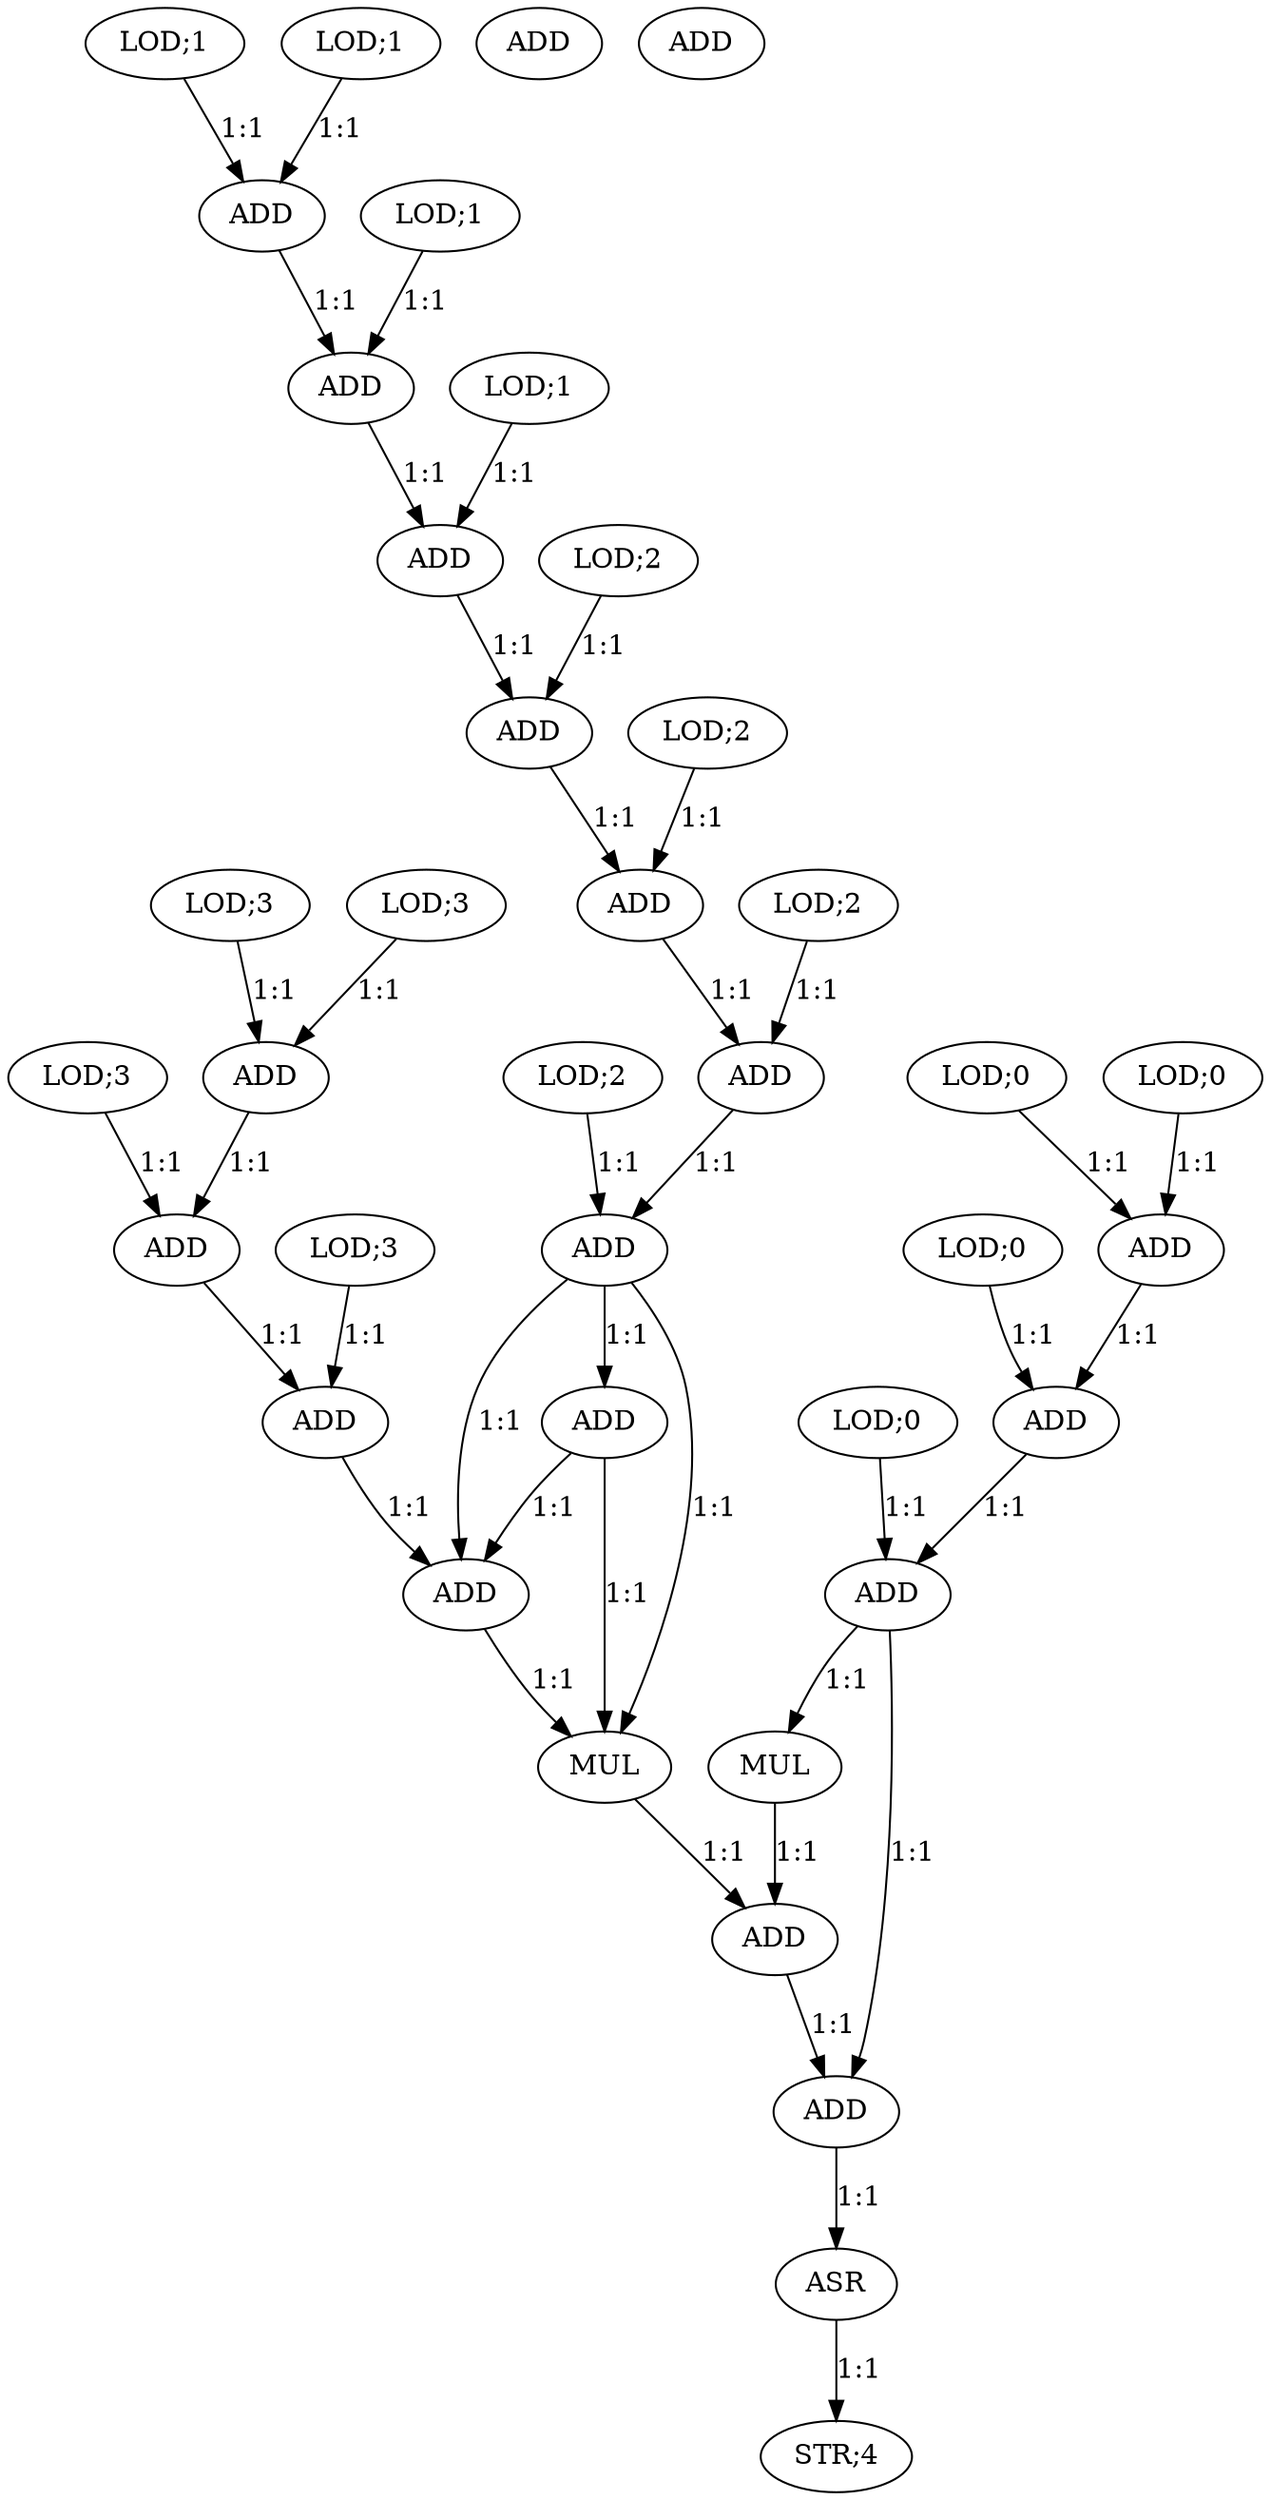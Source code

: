 digraph  {
   0 [label="LOD;0"];
   1 [label="LOD;0"];
   2 [label="ADD"];
   3 [label="LOD;0"];
   4 [label="ADD"];
   5 [label="LOD;0"];
   6 [label="ADD"];
   7 [label="LOD;1"];
   8 [label="LOD;1"];
   9 [label="ADD"];
   10 [label="LOD;1"];
   11 [label="ADD"];
   12 [label="LOD;1"];
   13 [label="ADD"];
   14 [label="LOD;2"];
   15 [label="ADD"];
   16 [label="LOD;2"];
   17 [label="ADD"];
   18 [label="LOD;2"];
   19 [label="ADD"];
   20 [label="LOD;2"];
   21 [label="ADD"];
   22 [label="ADD"];
   23 [label="LOD;3"];
   24 [label="LOD;3"];
   25 [label="ADD"];
   26 [label="LOD;3"];
   27 [label="ADD"];
   28 [label="LOD;3"];
   29 [label="ADD"];
   30 [label="ADD"];
   31 [label="MUL"];
   32 [label="MUL"];
   33 [label="ADD"];
   34 [label="ADD"];
   35 [label="ASR"];
   36 [label="STR;4"];
   37 [label="ADD"];
   38 [label="ADD"];

   0->2 [label="1:1"];
   1->2 [label="1:1"];
   2->4 [label="1:1"];
   3->4 [label="1:1"];
   4->6 [label="1:1"];
   5->6 [label="1:1"];
   6->31 [label="1:1"];
   6->34 [label="1:1"];
   7->9 [label="1:1"];
   8->9 [label="1:1"];
   9->11 [label="1:1"];
   10->11 [label="1:1"];
   11->13 [label="1:1"];
   12->13 [label="1:1"];
   13->15 [label="1:1"];
   14->15 [label="1:1"];
   15->17 [label="1:1"];
   16->17 [label="1:1"];
   17->19 [label="1:1"];
   18->19 [label="1:1"];
   19->21 [label="1:1"];
   20->21 [label="1:1"];
   21->22 [label="1:1"];
   21->30 [label="1:1"];
   21->32 [label="1:1"];
   22->30 [label="1:1"];
   22->32 [label="1:1"];
   23->25 [label="1:1"];
   24->25 [label="1:1"];
   25->27 [label="1:1"];
   26->27 [label="1:1"];
   27->29 [label="1:1"];
   28->29 [label="1:1"];
   29->30 [label="1:1"];
   30->32 [label="1:1"];
   31->33 [label="1:1"];
   32->33 [label="1:1"];
   33->34 [label="1:1"];
   34->35 [label="1:1"];
   35->36 [label="1:1"];
 }
